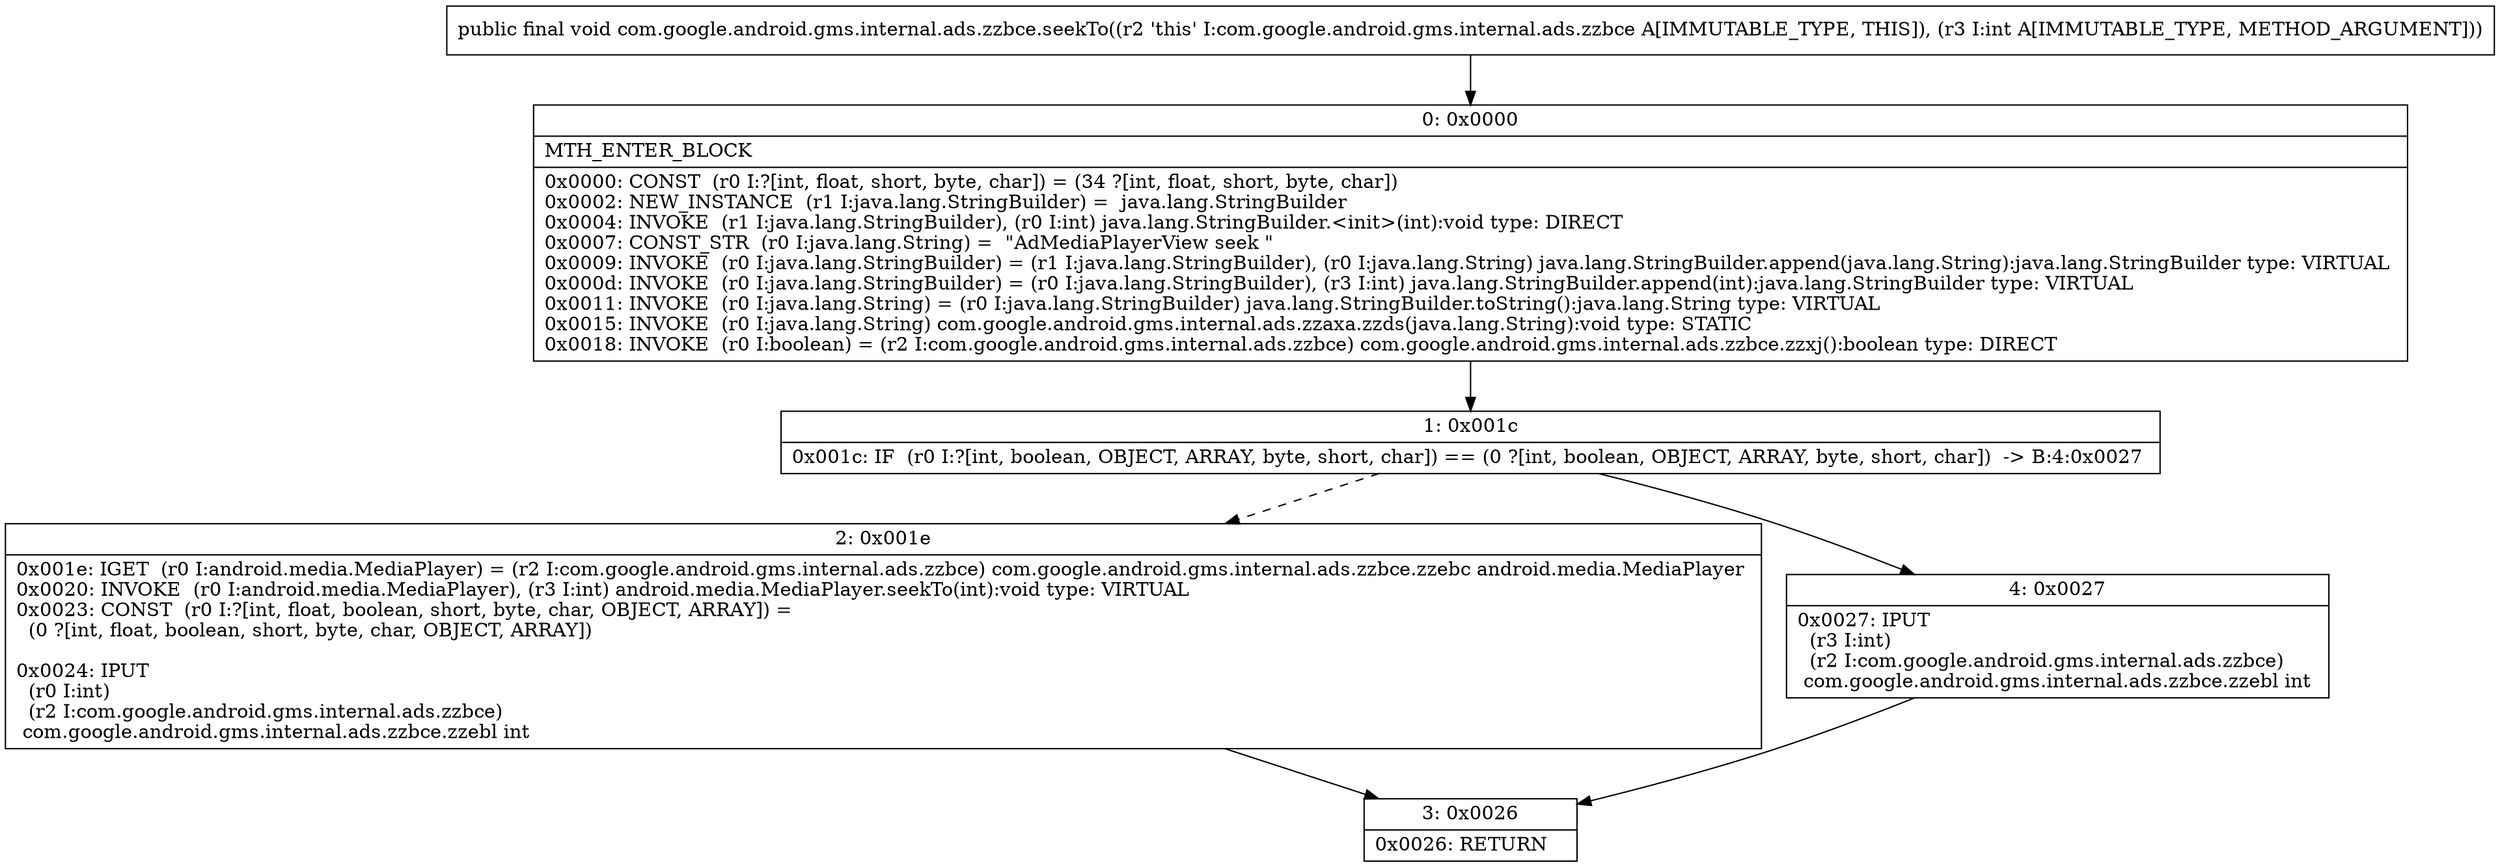 digraph "CFG forcom.google.android.gms.internal.ads.zzbce.seekTo(I)V" {
Node_0 [shape=record,label="{0\:\ 0x0000|MTH_ENTER_BLOCK\l|0x0000: CONST  (r0 I:?[int, float, short, byte, char]) = (34 ?[int, float, short, byte, char]) \l0x0002: NEW_INSTANCE  (r1 I:java.lang.StringBuilder) =  java.lang.StringBuilder \l0x0004: INVOKE  (r1 I:java.lang.StringBuilder), (r0 I:int) java.lang.StringBuilder.\<init\>(int):void type: DIRECT \l0x0007: CONST_STR  (r0 I:java.lang.String) =  \"AdMediaPlayerView seek \" \l0x0009: INVOKE  (r0 I:java.lang.StringBuilder) = (r1 I:java.lang.StringBuilder), (r0 I:java.lang.String) java.lang.StringBuilder.append(java.lang.String):java.lang.StringBuilder type: VIRTUAL \l0x000d: INVOKE  (r0 I:java.lang.StringBuilder) = (r0 I:java.lang.StringBuilder), (r3 I:int) java.lang.StringBuilder.append(int):java.lang.StringBuilder type: VIRTUAL \l0x0011: INVOKE  (r0 I:java.lang.String) = (r0 I:java.lang.StringBuilder) java.lang.StringBuilder.toString():java.lang.String type: VIRTUAL \l0x0015: INVOKE  (r0 I:java.lang.String) com.google.android.gms.internal.ads.zzaxa.zzds(java.lang.String):void type: STATIC \l0x0018: INVOKE  (r0 I:boolean) = (r2 I:com.google.android.gms.internal.ads.zzbce) com.google.android.gms.internal.ads.zzbce.zzxj():boolean type: DIRECT \l}"];
Node_1 [shape=record,label="{1\:\ 0x001c|0x001c: IF  (r0 I:?[int, boolean, OBJECT, ARRAY, byte, short, char]) == (0 ?[int, boolean, OBJECT, ARRAY, byte, short, char])  \-\> B:4:0x0027 \l}"];
Node_2 [shape=record,label="{2\:\ 0x001e|0x001e: IGET  (r0 I:android.media.MediaPlayer) = (r2 I:com.google.android.gms.internal.ads.zzbce) com.google.android.gms.internal.ads.zzbce.zzebc android.media.MediaPlayer \l0x0020: INVOKE  (r0 I:android.media.MediaPlayer), (r3 I:int) android.media.MediaPlayer.seekTo(int):void type: VIRTUAL \l0x0023: CONST  (r0 I:?[int, float, boolean, short, byte, char, OBJECT, ARRAY]) = \l  (0 ?[int, float, boolean, short, byte, char, OBJECT, ARRAY])\l \l0x0024: IPUT  \l  (r0 I:int)\l  (r2 I:com.google.android.gms.internal.ads.zzbce)\l com.google.android.gms.internal.ads.zzbce.zzebl int \l}"];
Node_3 [shape=record,label="{3\:\ 0x0026|0x0026: RETURN   \l}"];
Node_4 [shape=record,label="{4\:\ 0x0027|0x0027: IPUT  \l  (r3 I:int)\l  (r2 I:com.google.android.gms.internal.ads.zzbce)\l com.google.android.gms.internal.ads.zzbce.zzebl int \l}"];
MethodNode[shape=record,label="{public final void com.google.android.gms.internal.ads.zzbce.seekTo((r2 'this' I:com.google.android.gms.internal.ads.zzbce A[IMMUTABLE_TYPE, THIS]), (r3 I:int A[IMMUTABLE_TYPE, METHOD_ARGUMENT])) }"];
MethodNode -> Node_0;
Node_0 -> Node_1;
Node_1 -> Node_2[style=dashed];
Node_1 -> Node_4;
Node_2 -> Node_3;
Node_4 -> Node_3;
}


